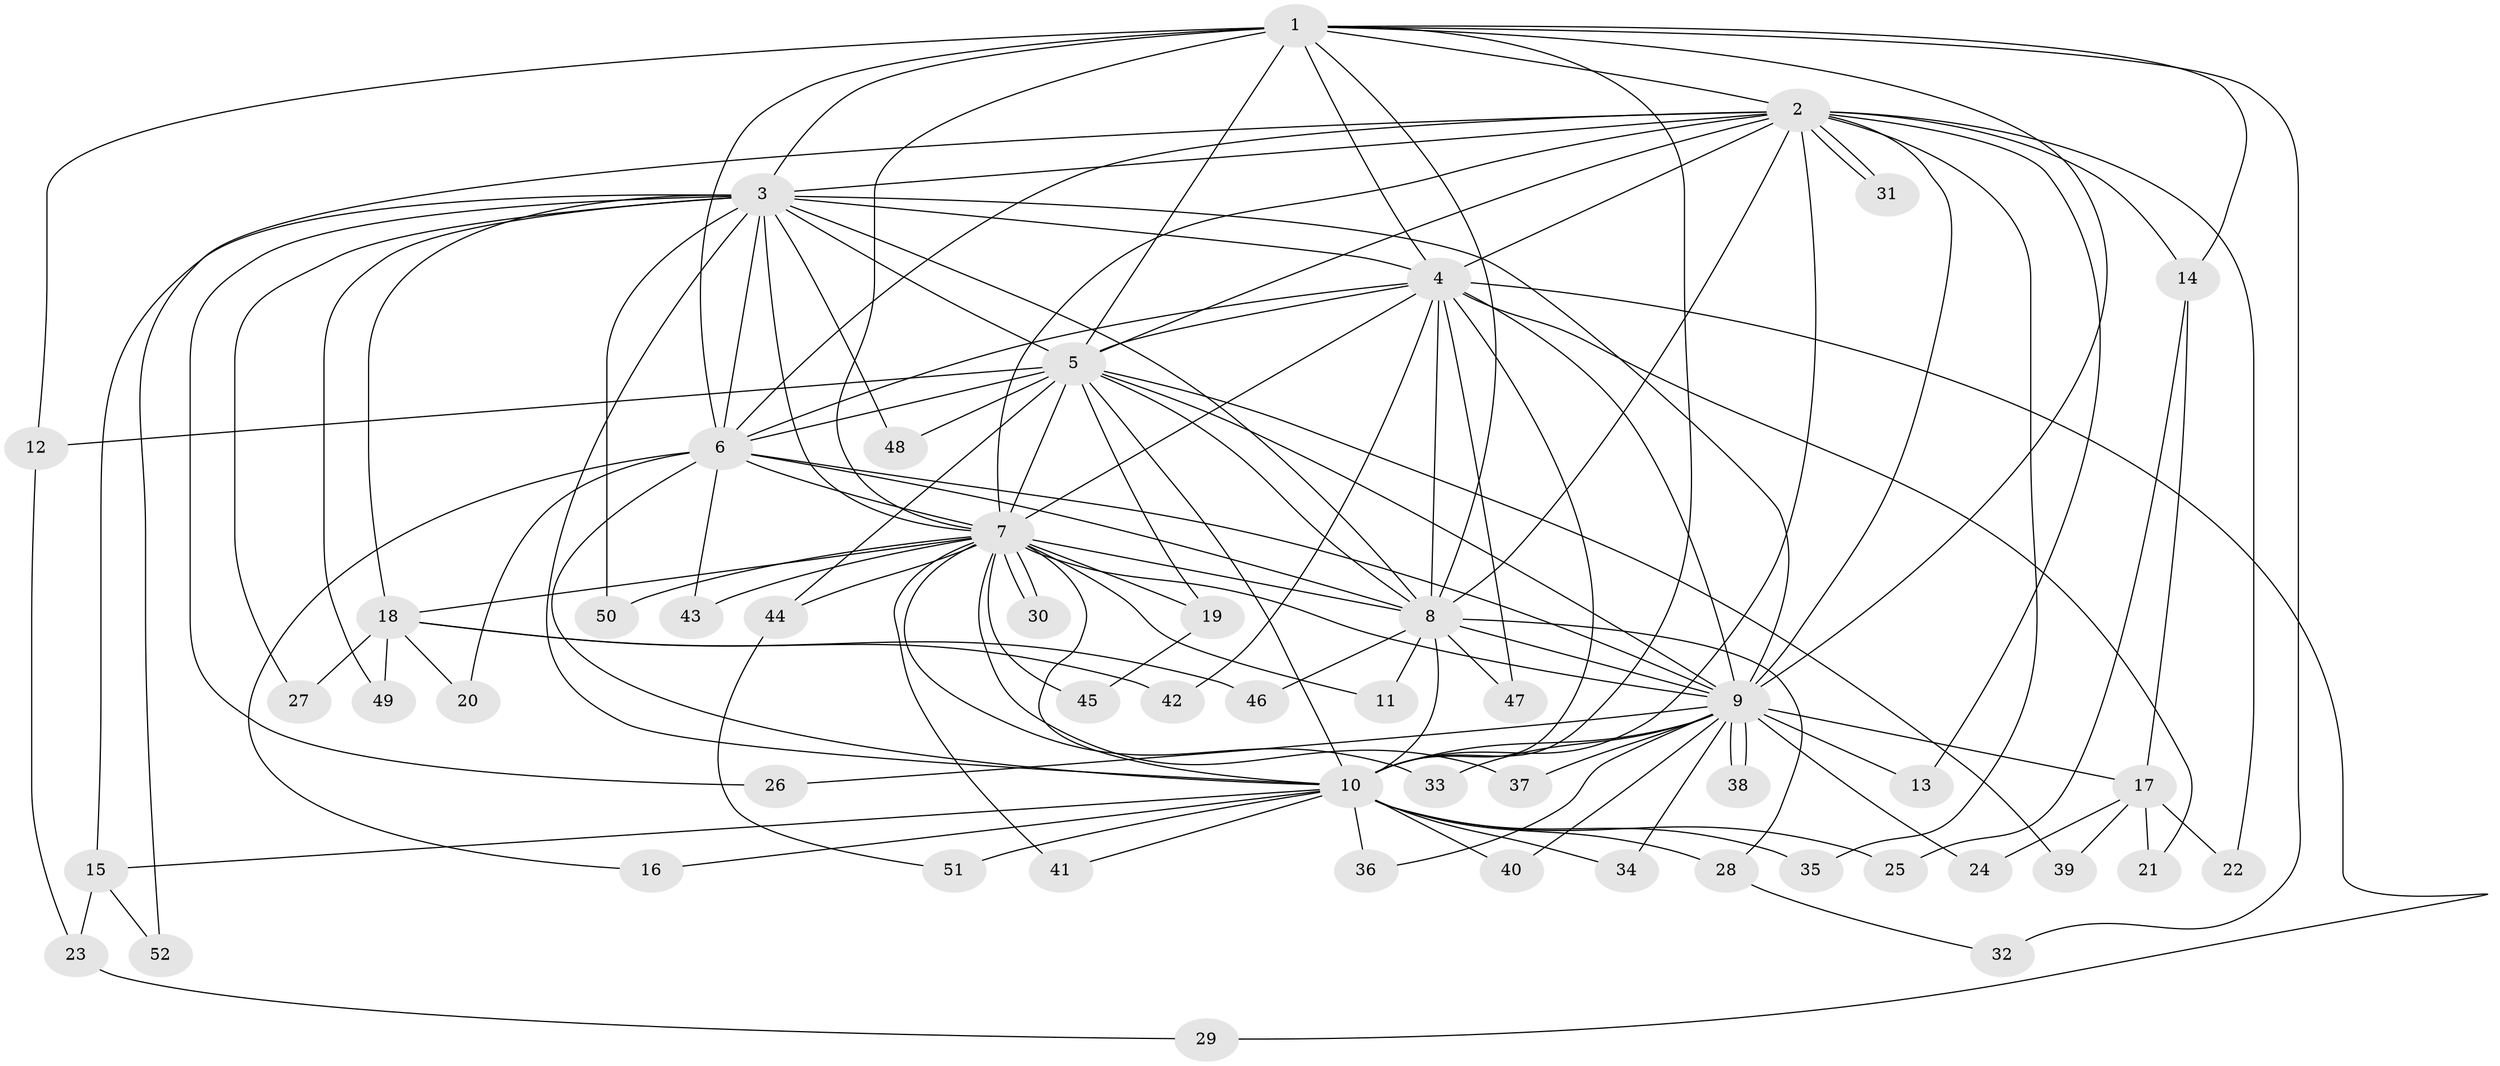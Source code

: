 // Generated by graph-tools (version 1.1) at 2025/14/03/09/25 04:14:06]
// undirected, 52 vertices, 129 edges
graph export_dot {
graph [start="1"]
  node [color=gray90,style=filled];
  1;
  2;
  3;
  4;
  5;
  6;
  7;
  8;
  9;
  10;
  11;
  12;
  13;
  14;
  15;
  16;
  17;
  18;
  19;
  20;
  21;
  22;
  23;
  24;
  25;
  26;
  27;
  28;
  29;
  30;
  31;
  32;
  33;
  34;
  35;
  36;
  37;
  38;
  39;
  40;
  41;
  42;
  43;
  44;
  45;
  46;
  47;
  48;
  49;
  50;
  51;
  52;
  1 -- 2;
  1 -- 3;
  1 -- 4;
  1 -- 5;
  1 -- 6;
  1 -- 7;
  1 -- 8;
  1 -- 9;
  1 -- 10;
  1 -- 12;
  1 -- 14;
  1 -- 32;
  2 -- 3;
  2 -- 4;
  2 -- 5;
  2 -- 6;
  2 -- 7;
  2 -- 8;
  2 -- 9;
  2 -- 10;
  2 -- 13;
  2 -- 14;
  2 -- 22;
  2 -- 31;
  2 -- 31;
  2 -- 35;
  2 -- 52;
  3 -- 4;
  3 -- 5;
  3 -- 6;
  3 -- 7;
  3 -- 8;
  3 -- 9;
  3 -- 10;
  3 -- 15;
  3 -- 18;
  3 -- 26;
  3 -- 27;
  3 -- 48;
  3 -- 49;
  3 -- 50;
  4 -- 5;
  4 -- 6;
  4 -- 7;
  4 -- 8;
  4 -- 9;
  4 -- 10;
  4 -- 21;
  4 -- 29;
  4 -- 42;
  4 -- 47;
  5 -- 6;
  5 -- 7;
  5 -- 8;
  5 -- 9;
  5 -- 10;
  5 -- 12;
  5 -- 19;
  5 -- 39;
  5 -- 44;
  5 -- 48;
  6 -- 7;
  6 -- 8;
  6 -- 9;
  6 -- 10;
  6 -- 16;
  6 -- 20;
  6 -- 43;
  7 -- 8;
  7 -- 9;
  7 -- 10;
  7 -- 11;
  7 -- 18;
  7 -- 19;
  7 -- 30;
  7 -- 30;
  7 -- 33;
  7 -- 37;
  7 -- 41;
  7 -- 43;
  7 -- 44;
  7 -- 45;
  7 -- 50;
  8 -- 9;
  8 -- 10;
  8 -- 11;
  8 -- 28;
  8 -- 46;
  8 -- 47;
  9 -- 10;
  9 -- 13;
  9 -- 17;
  9 -- 24;
  9 -- 26;
  9 -- 33;
  9 -- 34;
  9 -- 36;
  9 -- 37;
  9 -- 38;
  9 -- 38;
  9 -- 40;
  10 -- 15;
  10 -- 16;
  10 -- 25;
  10 -- 28;
  10 -- 34;
  10 -- 35;
  10 -- 36;
  10 -- 40;
  10 -- 41;
  10 -- 51;
  12 -- 23;
  14 -- 17;
  14 -- 25;
  15 -- 23;
  15 -- 52;
  17 -- 21;
  17 -- 22;
  17 -- 24;
  17 -- 39;
  18 -- 20;
  18 -- 27;
  18 -- 42;
  18 -- 46;
  18 -- 49;
  19 -- 45;
  23 -- 29;
  28 -- 32;
  44 -- 51;
}
